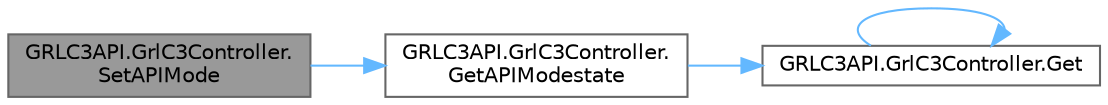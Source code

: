 digraph "GRLC3API.GrlC3Controller.SetAPIMode"
{
 // LATEX_PDF_SIZE
  bgcolor="transparent";
  edge [fontname=Helvetica,fontsize=10,labelfontname=Helvetica,labelfontsize=10];
  node [fontname=Helvetica,fontsize=10,shape=box,height=0.2,width=0.4];
  rankdir="LR";
  Node1 [label="GRLC3API.GrlC3Controller.\lSetAPIMode",height=0.2,width=0.4,color="gray40", fillcolor="grey60", style="filled", fontcolor="black",tooltip="Use this SetAPIMode function to Set Controller in API mode  C# Example:"];
  Node1 -> Node2 [color="steelblue1",style="solid"];
  Node2 [label="GRLC3API.GrlC3Controller.\lGetAPIModestate",height=0.2,width=0.4,color="grey40", fillcolor="white", style="filled",URL="$db/d41/class_g_r_l_c3_a_p_i_1_1_grl_c3_controller.html#a4fad9de0a39fd9c0bead67aa5d3d584e",tooltip="Use this GetAPIModestate function to check Controller in API mode or not  C# Example:"];
  Node2 -> Node3 [color="steelblue1",style="solid"];
  Node3 [label="GRLC3API.GrlC3Controller.Get",height=0.2,width=0.4,color="grey40", fillcolor="white", style="filled",URL="$db/d41/class_g_r_l_c3_a_p_i_1_1_grl_c3_controller.html#a4c6dc6ce4ea37ac94789cebbcb46c39f",tooltip="Call Get method of Rest API's  C# Example:"];
  Node3 -> Node3 [color="steelblue1",style="solid"];
}
